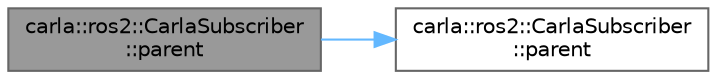 digraph "carla::ros2::CarlaSubscriber::parent"
{
 // INTERACTIVE_SVG=YES
 // LATEX_PDF_SIZE
  bgcolor="transparent";
  edge [fontname=Helvetica,fontsize=10,labelfontname=Helvetica,labelfontsize=10];
  node [fontname=Helvetica,fontsize=10,shape=box,height=0.2,width=0.4];
  rankdir="LR";
  Node1 [id="Node000001",label="carla::ros2::CarlaSubscriber\l::parent",height=0.2,width=0.4,color="gray40", fillcolor="grey60", style="filled", fontcolor="black",tooltip=" "];
  Node1 -> Node2 [id="edge1_Node000001_Node000002",color="steelblue1",style="solid",tooltip=" "];
  Node2 [id="Node000002",label="carla::ros2::CarlaSubscriber\l::parent",height=0.2,width=0.4,color="grey40", fillcolor="white", style="filled",URL="$de/dd4/classcarla_1_1ros2_1_1CarlaSubscriber.html#af8043d4ca1cc5caf53fea7b04550c833",tooltip=" "];
}
